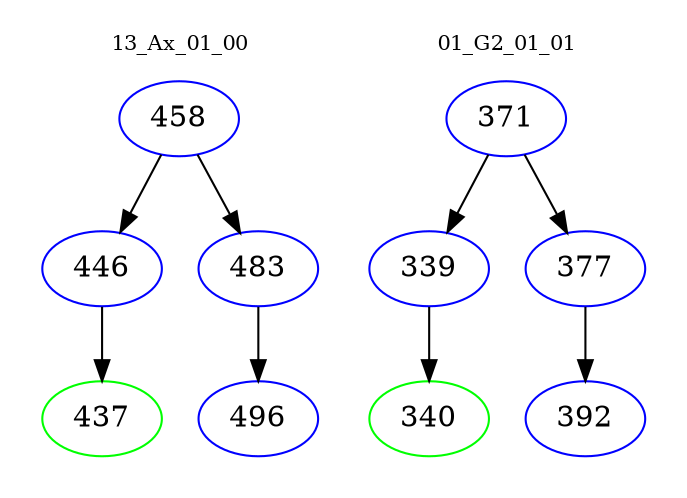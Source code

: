 digraph{
subgraph cluster_0 {
color = white
label = "13_Ax_01_00";
fontsize=10;
T0_458 [label="458", color="blue"]
T0_458 -> T0_446 [color="black"]
T0_446 [label="446", color="blue"]
T0_446 -> T0_437 [color="black"]
T0_437 [label="437", color="green"]
T0_458 -> T0_483 [color="black"]
T0_483 [label="483", color="blue"]
T0_483 -> T0_496 [color="black"]
T0_496 [label="496", color="blue"]
}
subgraph cluster_1 {
color = white
label = "01_G2_01_01";
fontsize=10;
T1_371 [label="371", color="blue"]
T1_371 -> T1_339 [color="black"]
T1_339 [label="339", color="blue"]
T1_339 -> T1_340 [color="black"]
T1_340 [label="340", color="green"]
T1_371 -> T1_377 [color="black"]
T1_377 [label="377", color="blue"]
T1_377 -> T1_392 [color="black"]
T1_392 [label="392", color="blue"]
}
}
